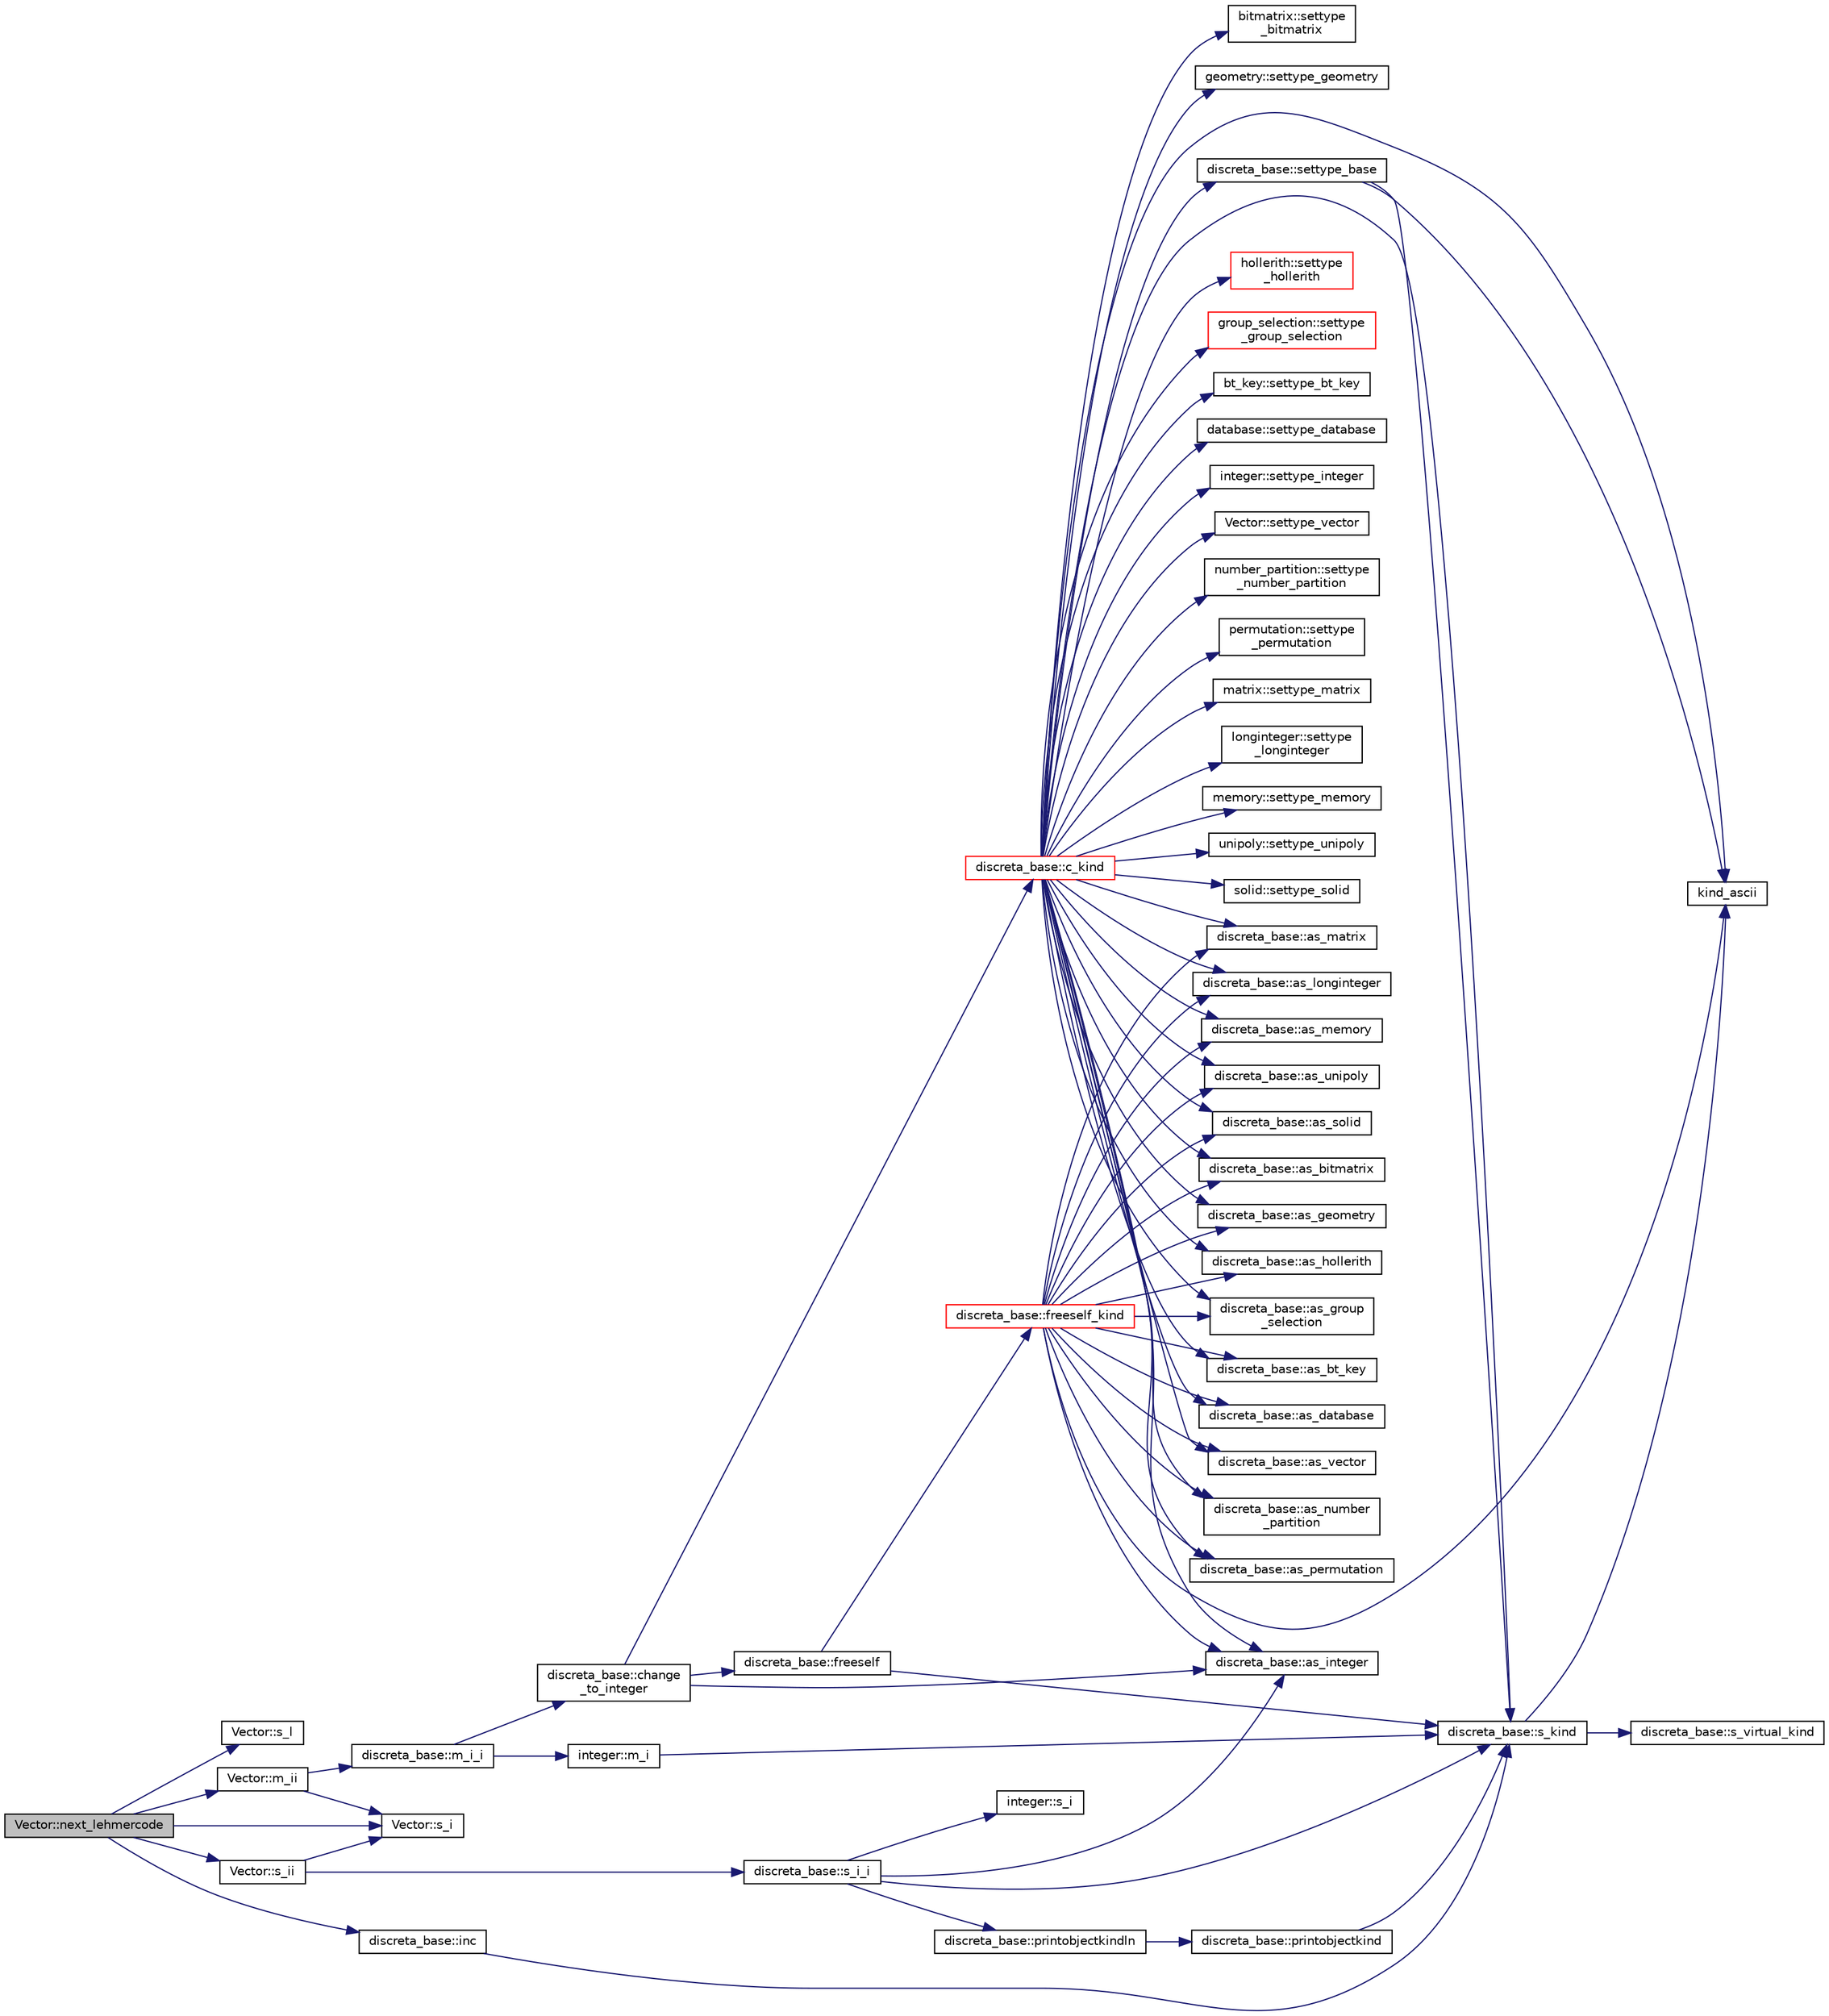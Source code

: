 digraph "Vector::next_lehmercode"
{
  edge [fontname="Helvetica",fontsize="10",labelfontname="Helvetica",labelfontsize="10"];
  node [fontname="Helvetica",fontsize="10",shape=record];
  rankdir="LR";
  Node3586 [label="Vector::next_lehmercode",height=0.2,width=0.4,color="black", fillcolor="grey75", style="filled", fontcolor="black"];
  Node3586 -> Node3587 [color="midnightblue",fontsize="10",style="solid",fontname="Helvetica"];
  Node3587 [label="Vector::s_l",height=0.2,width=0.4,color="black", fillcolor="white", style="filled",URL="$d5/db2/class_vector.html#ad2dc082288f858d22a528832289e0704"];
  Node3586 -> Node3588 [color="midnightblue",fontsize="10",style="solid",fontname="Helvetica"];
  Node3588 [label="Vector::s_ii",height=0.2,width=0.4,color="black", fillcolor="white", style="filled",URL="$d5/db2/class_vector.html#a75d4942cc7b9794717b4846c10520db8"];
  Node3588 -> Node3589 [color="midnightblue",fontsize="10",style="solid",fontname="Helvetica"];
  Node3589 [label="Vector::s_i",height=0.2,width=0.4,color="black", fillcolor="white", style="filled",URL="$d5/db2/class_vector.html#a1c4fe1752523df8119f70dd550244871"];
  Node3588 -> Node3590 [color="midnightblue",fontsize="10",style="solid",fontname="Helvetica"];
  Node3590 [label="discreta_base::s_i_i",height=0.2,width=0.4,color="black", fillcolor="white", style="filled",URL="$d7/d71/classdiscreta__base.html#aadb92c01fbe69b3034b0214b33fbc735"];
  Node3590 -> Node3591 [color="midnightblue",fontsize="10",style="solid",fontname="Helvetica"];
  Node3591 [label="discreta_base::s_kind",height=0.2,width=0.4,color="black", fillcolor="white", style="filled",URL="$d7/d71/classdiscreta__base.html#a8a830025c74adbbc3362418a7c2ba157"];
  Node3591 -> Node3592 [color="midnightblue",fontsize="10",style="solid",fontname="Helvetica"];
  Node3592 [label="discreta_base::s_virtual_kind",height=0.2,width=0.4,color="black", fillcolor="white", style="filled",URL="$d7/d71/classdiscreta__base.html#a52778a6d6943a468be083d0785d418fb"];
  Node3591 -> Node3593 [color="midnightblue",fontsize="10",style="solid",fontname="Helvetica"];
  Node3593 [label="kind_ascii",height=0.2,width=0.4,color="black", fillcolor="white", style="filled",URL="$d9/d60/discreta_8h.html#ad0ce825a9f29bc6cec27e1b64cfe27bf"];
  Node3590 -> Node3594 [color="midnightblue",fontsize="10",style="solid",fontname="Helvetica"];
  Node3594 [label="discreta_base::printobjectkindln",height=0.2,width=0.4,color="black", fillcolor="white", style="filled",URL="$d7/d71/classdiscreta__base.html#a677ccc8f392ebedde05e453f8cf59559"];
  Node3594 -> Node3595 [color="midnightblue",fontsize="10",style="solid",fontname="Helvetica"];
  Node3595 [label="discreta_base::printobjectkind",height=0.2,width=0.4,color="black", fillcolor="white", style="filled",URL="$d7/d71/classdiscreta__base.html#aa75a1314aa706909b029664944904231"];
  Node3595 -> Node3591 [color="midnightblue",fontsize="10",style="solid",fontname="Helvetica"];
  Node3590 -> Node3596 [color="midnightblue",fontsize="10",style="solid",fontname="Helvetica"];
  Node3596 [label="discreta_base::as_integer",height=0.2,width=0.4,color="black", fillcolor="white", style="filled",URL="$d7/d71/classdiscreta__base.html#a00d7691eaf874fd283d942692fe8dd26"];
  Node3590 -> Node3597 [color="midnightblue",fontsize="10",style="solid",fontname="Helvetica"];
  Node3597 [label="integer::s_i",height=0.2,width=0.4,color="black", fillcolor="white", style="filled",URL="$d0/de5/classinteger.html#adf28e9f94d4c844adaa950deeb80b904"];
  Node3586 -> Node3589 [color="midnightblue",fontsize="10",style="solid",fontname="Helvetica"];
  Node3586 -> Node3598 [color="midnightblue",fontsize="10",style="solid",fontname="Helvetica"];
  Node3598 [label="discreta_base::inc",height=0.2,width=0.4,color="black", fillcolor="white", style="filled",URL="$d7/d71/classdiscreta__base.html#afda42789f4ba04ba399623a6b9e206e3"];
  Node3598 -> Node3591 [color="midnightblue",fontsize="10",style="solid",fontname="Helvetica"];
  Node3586 -> Node3599 [color="midnightblue",fontsize="10",style="solid",fontname="Helvetica"];
  Node3599 [label="Vector::m_ii",height=0.2,width=0.4,color="black", fillcolor="white", style="filled",URL="$d5/db2/class_vector.html#aa6a97eabb43f192a47947f4f6acbb04d"];
  Node3599 -> Node3589 [color="midnightblue",fontsize="10",style="solid",fontname="Helvetica"];
  Node3599 -> Node3600 [color="midnightblue",fontsize="10",style="solid",fontname="Helvetica"];
  Node3600 [label="discreta_base::m_i_i",height=0.2,width=0.4,color="black", fillcolor="white", style="filled",URL="$d7/d71/classdiscreta__base.html#aa231464a9d4bc233f66608021c9ad997"];
  Node3600 -> Node3601 [color="midnightblue",fontsize="10",style="solid",fontname="Helvetica"];
  Node3601 [label="discreta_base::change\l_to_integer",height=0.2,width=0.4,color="black", fillcolor="white", style="filled",URL="$d7/d71/classdiscreta__base.html#a58a5a5bd8f8e6f2dd7b4483b66dc7bb9"];
  Node3601 -> Node3602 [color="midnightblue",fontsize="10",style="solid",fontname="Helvetica"];
  Node3602 [label="discreta_base::freeself",height=0.2,width=0.4,color="black", fillcolor="white", style="filled",URL="$d7/d71/classdiscreta__base.html#a9a3c9501a562293b5667c11b9174d6e5"];
  Node3602 -> Node3603 [color="midnightblue",fontsize="10",style="solid",fontname="Helvetica"];
  Node3603 [label="discreta_base::freeself_kind",height=0.2,width=0.4,color="red", fillcolor="white", style="filled",URL="$d7/d71/classdiscreta__base.html#a63a23ada2165b3838fab719ed458cec8"];
  Node3603 -> Node3596 [color="midnightblue",fontsize="10",style="solid",fontname="Helvetica"];
  Node3603 -> Node3607 [color="midnightblue",fontsize="10",style="solid",fontname="Helvetica"];
  Node3607 [label="discreta_base::as_vector",height=0.2,width=0.4,color="black", fillcolor="white", style="filled",URL="$d7/d71/classdiscreta__base.html#a7bdd6cae39c380b128ee9e17e42cf020"];
  Node3603 -> Node3610 [color="midnightblue",fontsize="10",style="solid",fontname="Helvetica"];
  Node3610 [label="discreta_base::as_number\l_partition",height=0.2,width=0.4,color="black", fillcolor="white", style="filled",URL="$d7/d71/classdiscreta__base.html#a307aa09de0e925d46697707968ffab00"];
  Node3603 -> Node3612 [color="midnightblue",fontsize="10",style="solid",fontname="Helvetica"];
  Node3612 [label="discreta_base::as_permutation",height=0.2,width=0.4,color="black", fillcolor="white", style="filled",URL="$d7/d71/classdiscreta__base.html#aa4e72f36a82984239b12ae831e131098"];
  Node3603 -> Node3614 [color="midnightblue",fontsize="10",style="solid",fontname="Helvetica"];
  Node3614 [label="discreta_base::as_matrix",height=0.2,width=0.4,color="black", fillcolor="white", style="filled",URL="$d7/d71/classdiscreta__base.html#ae4d7f56d917a4707b838fbffde6467ff"];
  Node3603 -> Node3617 [color="midnightblue",fontsize="10",style="solid",fontname="Helvetica"];
  Node3617 [label="discreta_base::as_longinteger",height=0.2,width=0.4,color="black", fillcolor="white", style="filled",URL="$d7/d71/classdiscreta__base.html#a20a094639eb711b10c8694c51937f7cd"];
  Node3603 -> Node3620 [color="midnightblue",fontsize="10",style="solid",fontname="Helvetica"];
  Node3620 [label="discreta_base::as_memory",height=0.2,width=0.4,color="black", fillcolor="white", style="filled",URL="$d7/d71/classdiscreta__base.html#ad94b2d7dce0cd4fa22db57f6e79c4bd2"];
  Node3603 -> Node3622 [color="midnightblue",fontsize="10",style="solid",fontname="Helvetica"];
  Node3622 [label="discreta_base::as_unipoly",height=0.2,width=0.4,color="black", fillcolor="white", style="filled",URL="$d7/d71/classdiscreta__base.html#ad50d8027f039fe5c2478cddb243adc9d"];
  Node3603 -> Node3624 [color="midnightblue",fontsize="10",style="solid",fontname="Helvetica"];
  Node3624 [label="discreta_base::as_solid",height=0.2,width=0.4,color="black", fillcolor="white", style="filled",URL="$d7/d71/classdiscreta__base.html#a1fc5f2b85ec97ab0a69dd64903c970a5"];
  Node3603 -> Node3626 [color="midnightblue",fontsize="10",style="solid",fontname="Helvetica"];
  Node3626 [label="discreta_base::as_bitmatrix",height=0.2,width=0.4,color="black", fillcolor="white", style="filled",URL="$d7/d71/classdiscreta__base.html#a071ad54ea8ef6c9d1d15f532e5a76df6"];
  Node3603 -> Node3628 [color="midnightblue",fontsize="10",style="solid",fontname="Helvetica"];
  Node3628 [label="discreta_base::as_geometry",height=0.2,width=0.4,color="black", fillcolor="white", style="filled",URL="$d7/d71/classdiscreta__base.html#a38fc7b4cdd830703e9d87354b79bc5c8"];
  Node3603 -> Node3630 [color="midnightblue",fontsize="10",style="solid",fontname="Helvetica"];
  Node3630 [label="discreta_base::as_hollerith",height=0.2,width=0.4,color="black", fillcolor="white", style="filled",URL="$d7/d71/classdiscreta__base.html#a3e66f82711f314710107e2f29e589690"];
  Node3603 -> Node3632 [color="midnightblue",fontsize="10",style="solid",fontname="Helvetica"];
  Node3632 [label="discreta_base::as_group\l_selection",height=0.2,width=0.4,color="black", fillcolor="white", style="filled",URL="$d7/d71/classdiscreta__base.html#aae1bac4883c567718bef9fb610abbdc8"];
  Node3603 -> Node3634 [color="midnightblue",fontsize="10",style="solid",fontname="Helvetica"];
  Node3634 [label="discreta_base::as_bt_key",height=0.2,width=0.4,color="black", fillcolor="white", style="filled",URL="$d7/d71/classdiscreta__base.html#a2734c6e08dca17cf6588bd5064ec1b9f"];
  Node3603 -> Node3636 [color="midnightblue",fontsize="10",style="solid",fontname="Helvetica"];
  Node3636 [label="discreta_base::as_database",height=0.2,width=0.4,color="black", fillcolor="white", style="filled",URL="$d7/d71/classdiscreta__base.html#ab055d39d58210a2b03ba3d33703b09a9"];
  Node3603 -> Node3593 [color="midnightblue",fontsize="10",style="solid",fontname="Helvetica"];
  Node3602 -> Node3591 [color="midnightblue",fontsize="10",style="solid",fontname="Helvetica"];
  Node3601 -> Node3644 [color="midnightblue",fontsize="10",style="solid",fontname="Helvetica"];
  Node3644 [label="discreta_base::c_kind",height=0.2,width=0.4,color="red", fillcolor="white", style="filled",URL="$d7/d71/classdiscreta__base.html#adc2ff61589c2d083688e7a43f333cb62"];
  Node3644 -> Node3645 [color="midnightblue",fontsize="10",style="solid",fontname="Helvetica"];
  Node3645 [label="discreta_base::settype_base",height=0.2,width=0.4,color="black", fillcolor="white", style="filled",URL="$d7/d71/classdiscreta__base.html#a4f42899a89447d1c3993ea07c38f8ad4"];
  Node3645 -> Node3591 [color="midnightblue",fontsize="10",style="solid",fontname="Helvetica"];
  Node3645 -> Node3593 [color="midnightblue",fontsize="10",style="solid",fontname="Helvetica"];
  Node3644 -> Node3596 [color="midnightblue",fontsize="10",style="solid",fontname="Helvetica"];
  Node3644 -> Node3646 [color="midnightblue",fontsize="10",style="solid",fontname="Helvetica"];
  Node3646 [label="integer::settype_integer",height=0.2,width=0.4,color="black", fillcolor="white", style="filled",URL="$d0/de5/classinteger.html#a6265c65ef311229acd513d748faba796"];
  Node3644 -> Node3607 [color="midnightblue",fontsize="10",style="solid",fontname="Helvetica"];
  Node3644 -> Node3647 [color="midnightblue",fontsize="10",style="solid",fontname="Helvetica"];
  Node3647 [label="Vector::settype_vector",height=0.2,width=0.4,color="black", fillcolor="white", style="filled",URL="$d5/db2/class_vector.html#a34e0d00b18c051f23904a8429fa6c8b4"];
  Node3644 -> Node3610 [color="midnightblue",fontsize="10",style="solid",fontname="Helvetica"];
  Node3644 -> Node3648 [color="midnightblue",fontsize="10",style="solid",fontname="Helvetica"];
  Node3648 [label="number_partition::settype\l_number_partition",height=0.2,width=0.4,color="black", fillcolor="white", style="filled",URL="$df/d50/classnumber__partition.html#a3aaec1b557758f643ffc8555bbc358be"];
  Node3644 -> Node3612 [color="midnightblue",fontsize="10",style="solid",fontname="Helvetica"];
  Node3644 -> Node3649 [color="midnightblue",fontsize="10",style="solid",fontname="Helvetica"];
  Node3649 [label="permutation::settype\l_permutation",height=0.2,width=0.4,color="black", fillcolor="white", style="filled",URL="$d0/d08/classpermutation.html#af1eea29f86195cede9562e444664c28c"];
  Node3644 -> Node3614 [color="midnightblue",fontsize="10",style="solid",fontname="Helvetica"];
  Node3644 -> Node3650 [color="midnightblue",fontsize="10",style="solid",fontname="Helvetica"];
  Node3650 [label="matrix::settype_matrix",height=0.2,width=0.4,color="black", fillcolor="white", style="filled",URL="$d1/d8d/classmatrix.html#a1780283a64a789e4084d792683d276bb"];
  Node3644 -> Node3617 [color="midnightblue",fontsize="10",style="solid",fontname="Helvetica"];
  Node3644 -> Node3651 [color="midnightblue",fontsize="10",style="solid",fontname="Helvetica"];
  Node3651 [label="longinteger::settype\l_longinteger",height=0.2,width=0.4,color="black", fillcolor="white", style="filled",URL="$d3/d71/classlonginteger.html#ae5f811ece8df31b9ff114368a18e1dc5"];
  Node3644 -> Node3620 [color="midnightblue",fontsize="10",style="solid",fontname="Helvetica"];
  Node3644 -> Node3652 [color="midnightblue",fontsize="10",style="solid",fontname="Helvetica"];
  Node3652 [label="memory::settype_memory",height=0.2,width=0.4,color="black", fillcolor="white", style="filled",URL="$d8/d99/classmemory.html#a33aae277f9b8fe36b02e9d5da895451b"];
  Node3644 -> Node3622 [color="midnightblue",fontsize="10",style="solid",fontname="Helvetica"];
  Node3644 -> Node3653 [color="midnightblue",fontsize="10",style="solid",fontname="Helvetica"];
  Node3653 [label="unipoly::settype_unipoly",height=0.2,width=0.4,color="black", fillcolor="white", style="filled",URL="$d1/d89/classunipoly.html#a8db854fcc85c5e1150b1f1b1c005c95b"];
  Node3644 -> Node3624 [color="midnightblue",fontsize="10",style="solid",fontname="Helvetica"];
  Node3644 -> Node3654 [color="midnightblue",fontsize="10",style="solid",fontname="Helvetica"];
  Node3654 [label="solid::settype_solid",height=0.2,width=0.4,color="black", fillcolor="white", style="filled",URL="$d8/def/classsolid.html#a775bd4821f75a8aee4ea3d4335ff90e0"];
  Node3644 -> Node3626 [color="midnightblue",fontsize="10",style="solid",fontname="Helvetica"];
  Node3644 -> Node3655 [color="midnightblue",fontsize="10",style="solid",fontname="Helvetica"];
  Node3655 [label="bitmatrix::settype\l_bitmatrix",height=0.2,width=0.4,color="black", fillcolor="white", style="filled",URL="$de/dc8/classbitmatrix.html#acb571d947f9526665ebbdc0ce3e2a973"];
  Node3644 -> Node3628 [color="midnightblue",fontsize="10",style="solid",fontname="Helvetica"];
  Node3644 -> Node3656 [color="midnightblue",fontsize="10",style="solid",fontname="Helvetica"];
  Node3656 [label="geometry::settype_geometry",height=0.2,width=0.4,color="black", fillcolor="white", style="filled",URL="$da/d44/classgeometry.html#ab4a336baba6a3f56f5ffa053a5be5ba7"];
  Node3644 -> Node3630 [color="midnightblue",fontsize="10",style="solid",fontname="Helvetica"];
  Node3644 -> Node3657 [color="midnightblue",fontsize="10",style="solid",fontname="Helvetica"];
  Node3657 [label="hollerith::settype\l_hollerith",height=0.2,width=0.4,color="red", fillcolor="white", style="filled",URL="$d8/d99/classhollerith.html#a23bbd4acfc88a0e90f1245f243f51f76"];
  Node3644 -> Node3632 [color="midnightblue",fontsize="10",style="solid",fontname="Helvetica"];
  Node3644 -> Node3659 [color="midnightblue",fontsize="10",style="solid",fontname="Helvetica"];
  Node3659 [label="group_selection::settype\l_group_selection",height=0.2,width=0.4,color="red", fillcolor="white", style="filled",URL="$d6/db0/classgroup__selection.html#a015ed73b7b8d784bedd4d11ac1fc0ec1"];
  Node3644 -> Node3634 [color="midnightblue",fontsize="10",style="solid",fontname="Helvetica"];
  Node3644 -> Node3661 [color="midnightblue",fontsize="10",style="solid",fontname="Helvetica"];
  Node3661 [label="bt_key::settype_bt_key",height=0.2,width=0.4,color="black", fillcolor="white", style="filled",URL="$d1/de5/classbt__key.html#a352bb10beb7c789d8d29373035824800"];
  Node3644 -> Node3636 [color="midnightblue",fontsize="10",style="solid",fontname="Helvetica"];
  Node3644 -> Node3662 [color="midnightblue",fontsize="10",style="solid",fontname="Helvetica"];
  Node3662 [label="database::settype_database",height=0.2,width=0.4,color="black", fillcolor="white", style="filled",URL="$db/d72/classdatabase.html#a014639aa001462e480eb1f3984839b72"];
  Node3644 -> Node3593 [color="midnightblue",fontsize="10",style="solid",fontname="Helvetica"];
  Node3644 -> Node3591 [color="midnightblue",fontsize="10",style="solid",fontname="Helvetica"];
  Node3601 -> Node3596 [color="midnightblue",fontsize="10",style="solid",fontname="Helvetica"];
  Node3600 -> Node3666 [color="midnightblue",fontsize="10",style="solid",fontname="Helvetica"];
  Node3666 [label="integer::m_i",height=0.2,width=0.4,color="black", fillcolor="white", style="filled",URL="$d0/de5/classinteger.html#a869091f0a0f35f5354c8c4a70250e8a9"];
  Node3666 -> Node3591 [color="midnightblue",fontsize="10",style="solid",fontname="Helvetica"];
}
